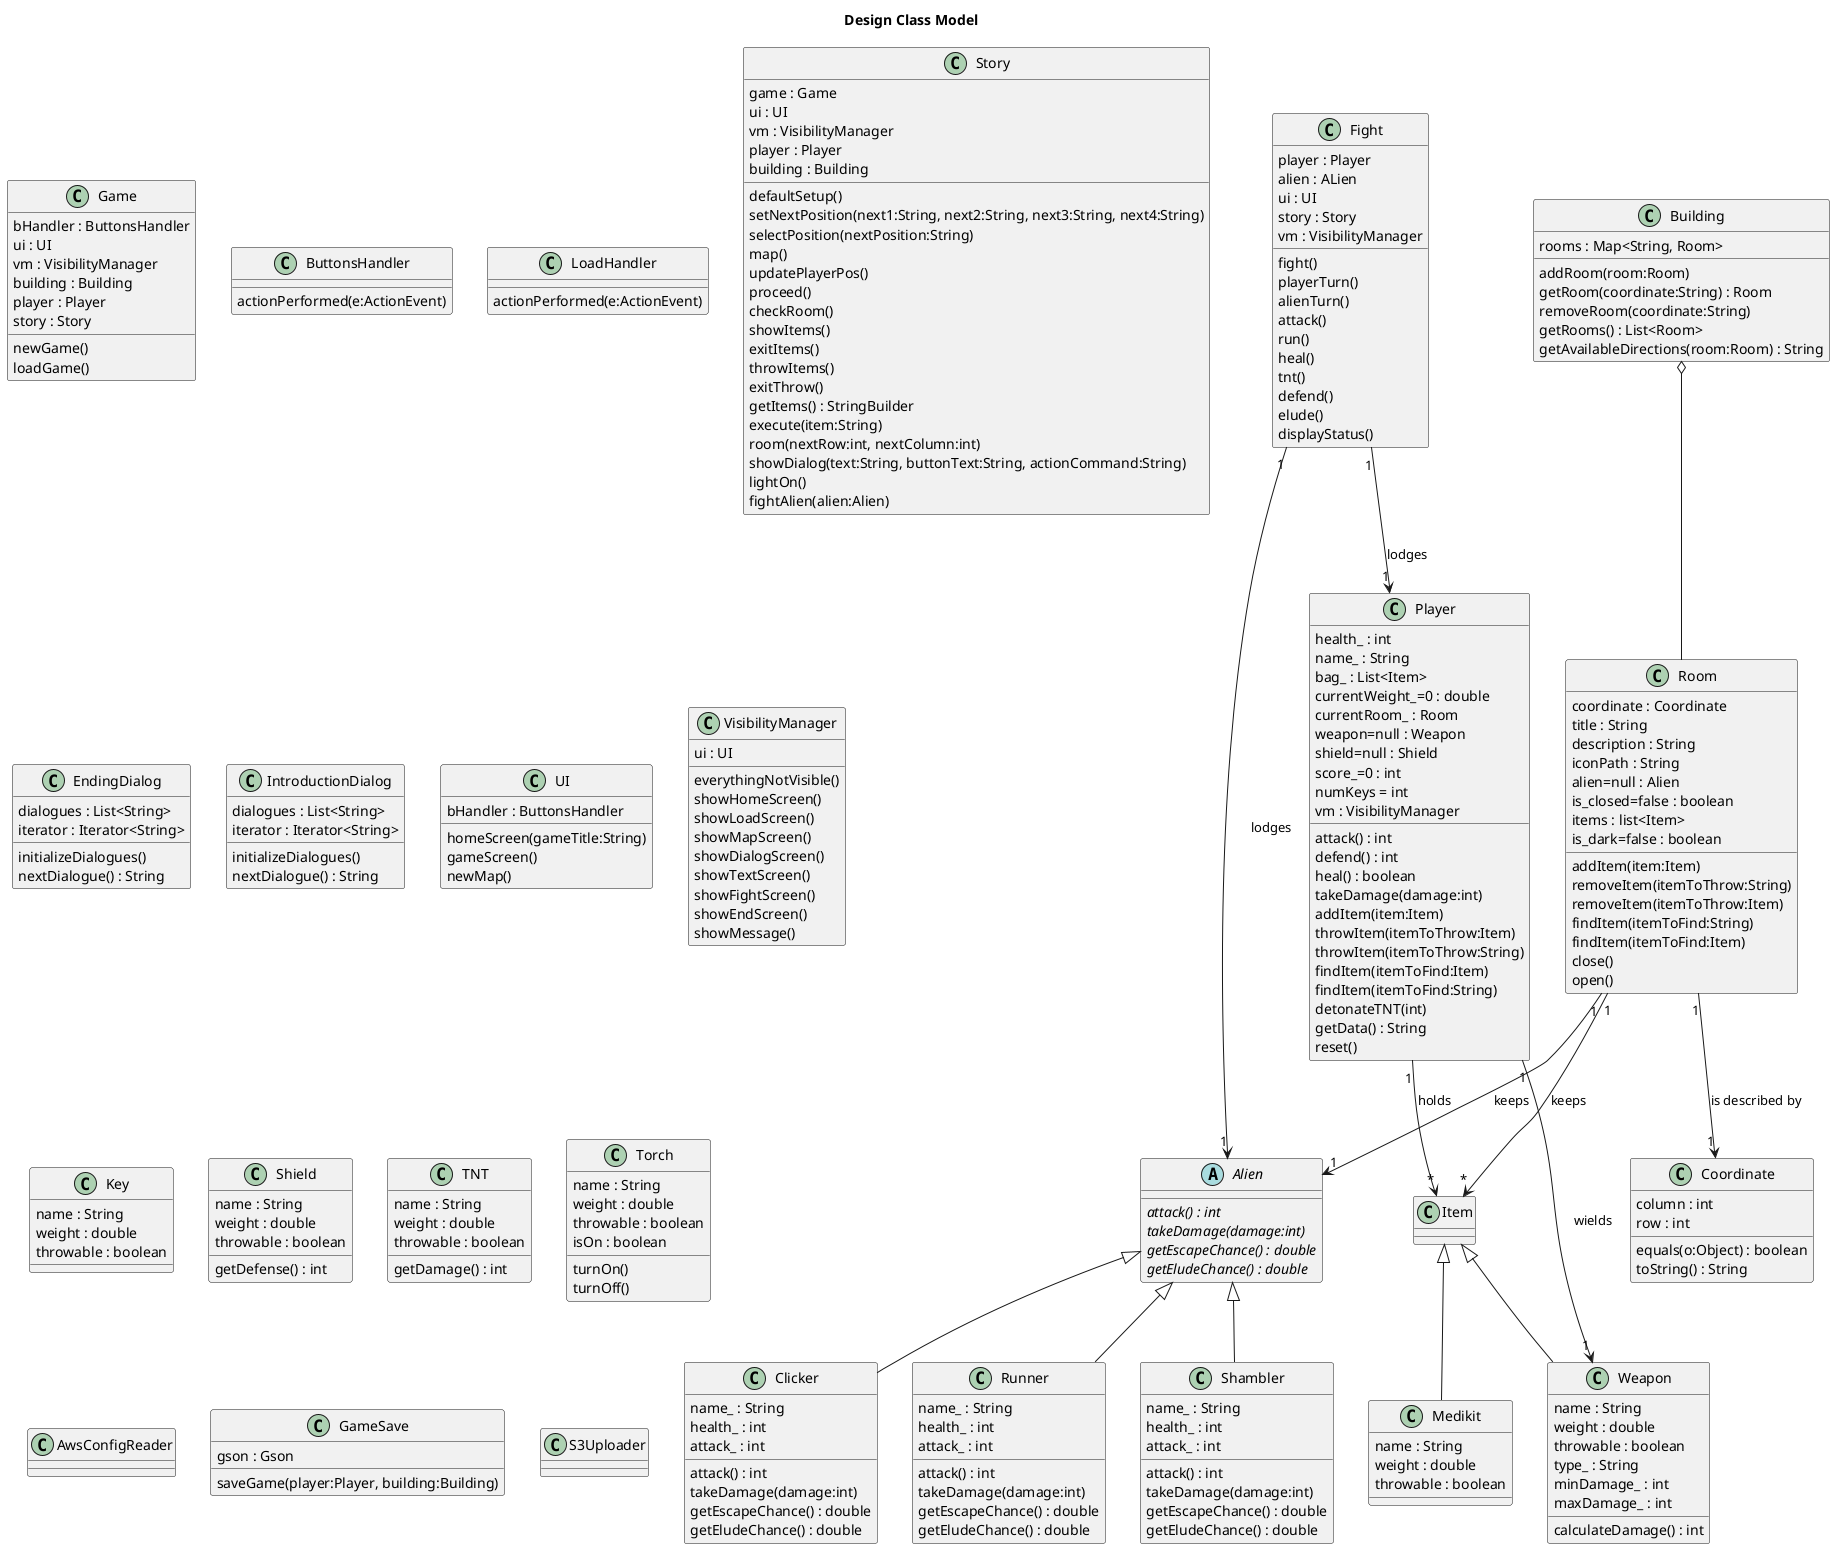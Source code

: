 @startuml

title Design Class Model

abstract class Alien  {
    {abstract} attack() : int
    {abstract} takeDamage(damage:int)
    {abstract} getEscapeChance() : double
    {abstract} getEludeChance() : double
}

class Clicker {
    name_ : String
    health_ : int
    attack_ : int
    attack() : int
    takeDamage(damage:int)
    getEscapeChance() : double
    getEludeChance() : double
}

class Runner {
    name_ : String
    health_ : int
    attack_ : int
    attack() : int
    takeDamage(damage:int)
    getEscapeChance() : double
    getEludeChance() : double
}

class Shambler {
    name_ : String
    health_ : int
    attack_ : int
    attack() : int
    takeDamage(damage:int)
    getEscapeChance() : double
    getEludeChance() : double
}

class Game {
    bHandler : ButtonsHandler
    ui : UI
    vm : VisibilityManager
    building : Building
    player : Player
    story : Story
    newGame()
    loadGame()
}

class ButtonsHandler {
    actionPerformed(e:ActionEvent)
}

class LoadHandler {
    actionPerformed(e:ActionEvent)
}

class Story {
    game : Game
    ui : UI
    vm : VisibilityManager
    player : Player
    building : Building
    defaultSetup()
    setNextPosition(next1:String, next2:String, next3:String, next4:String)
    selectPosition(nextPosition:String)
    map()
    updatePlayerPos()
    proceed()
    checkRoom()
    showItems()
    exitItems()
    throwItems()
    exitThrow()
    getItems() : StringBuilder
    execute(item:String)
    room(nextRow:int, nextColumn:int)
    showDialog(text:String, buttonText:String, actionCommand:String)
    lightOn()
    fightAlien(alien:Alien)
}

class EndingDialog {
    dialogues : List<String>
    iterator : Iterator<String>
    initializeDialogues()
    nextDialogue() : String
}

class IntroductionDialog {
    dialogues : List<String>
    iterator : Iterator<String>
    initializeDialogues()
    nextDialogue() : String
}

class UI {
    bHandler : ButtonsHandler
    homeScreen(gameTitle:String)
    gameScreen()
    newMap()
}

class VisibilityManager {
    ui : UI
    everythingNotVisible()
    showHomeScreen()
    showLoadScreen()
    showMapScreen()
    showDialogScreen()
    showTextScreen()
    showFightScreen()
    showEndScreen()
    showMessage()
}

class Item {
}

class Key {
    name : String
    weight : double
    throwable : boolean
}

class Medikit{
    name : String
    weight : double
    throwable : boolean
}

class Shield {
    name : String
    weight : double
    throwable : boolean
    getDefense() : int
}

class TNT {
    name : String
    weight : double
    throwable : boolean
    getDamage() : int
}

class Torch {
    name : String
    weight : double
    throwable : boolean
    isOn : boolean
    turnOn()
    turnOff()
}

class Weapon {
    name : String
    weight : double
    throwable : boolean
    type_ : String
    minDamage_ : int
    maxDamage_ : int
    calculateDamage() : int
}

class Building {
    rooms : Map<String, Room>
    addRoom(room:Room)
    getRoom(coordinate:String) : Room
    removeRoom(coordinate:String)
    getRooms() : List<Room>
    getAvailableDirections(room:Room) : String
}
 
class Room {
    coordinate : Coordinate
    title : String
    description : String
    iconPath : String
    alien=null : Alien
    is_closed=false : boolean
    items : list<Item>
    is_dark=false : boolean
    addItem(item:Item)
    removeItem(itemToThrow:String)
    removeItem(itemToThrow:Item)
    findItem(itemToFind:String)
    findItem(itemToFind:Item)
    close()
    open()
}

class Coordinate {
    column : int
    row : int
    equals(o:Object) : boolean
    toString() : String
}

class Fight {
    player : Player
    alien : ALien
    ui : UI
    story : Story
    vm : VisibilityManager
    fight()
    playerTurn()
    alienTurn()
    attack()
    run()
    heal()
    tnt()
    defend()
    elude()
    displayStatus()
}

class Player {
    health_ : int
    name_ : String
    bag_ : List<Item>
    currentWeight_=0 : double
    currentRoom_ : Room
    weapon=null : Weapon
    shield=null : Shield
    score_=0 : int
    numKeys = int
    vm : VisibilityManager
    attack() : int
    defend() : int
    heal() : boolean
    takeDamage(damage:int)
    addItem(item:Item)
    throwItem(itemToThrow:Item)
    throwItem(itemToThrow:String)
    findItem(itemToFind:Item)
    findItem(itemToFind:String)
    detonateTNT(int)
    getData() : String
    reset()
}

class AwsConfigReader {
}

class GameSave {
  gson : Gson
  saveGame(player:Player, building:Building)
}

class S3Uploader {
}

Alien <|-- Clicker
Alien <|-- Runner
Alien <|-- Shambler
Fight"1" --> "1"Player : lodges
Fight"1" --> "1"Alien : lodges
Item <|-- Weapon
Item <|-- Medikit
Building o-- Room
Player"1" --> "1"Weapon : wields
Player"1" --> "*"Item : holds
Room"1" --> "*"Item : keeps
Room"1" --> "1"Alien : keeps
Room"1" --> "1"Coordinate : is described by

@enduml